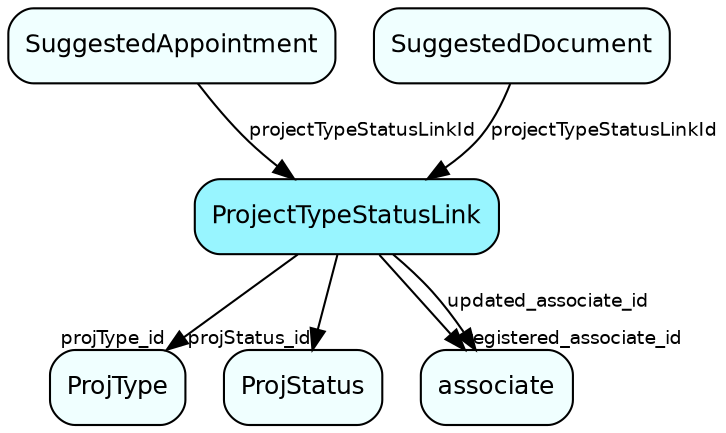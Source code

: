 digraph ProjectTypeStatusLink  {
node [shape = box style="rounded, filled" fontname = "Helvetica" fontsize = "12" ]
edge [fontname = "Helvetica" fontsize = "9"]

ProjectTypeStatusLink[fillcolor = "cadetblue1"]
ProjType[fillcolor = "azure1"]
ProjStatus[fillcolor = "azure1"]
associate[fillcolor = "azure1"]
SuggestedAppointment[fillcolor = "azure1"]
SuggestedDocument[fillcolor = "azure1"]
ProjectTypeStatusLink -> ProjType [headlabel = "projType_id"]
ProjectTypeStatusLink -> ProjStatus [headlabel = "projStatus_id"]
ProjectTypeStatusLink -> associate [headlabel = "registered_associate_id"]
ProjectTypeStatusLink -> associate [label = "updated_associate_id"]
SuggestedAppointment -> ProjectTypeStatusLink [label = "projectTypeStatusLinkId"]
SuggestedDocument -> ProjectTypeStatusLink [label = "projectTypeStatusLinkId"]
}
